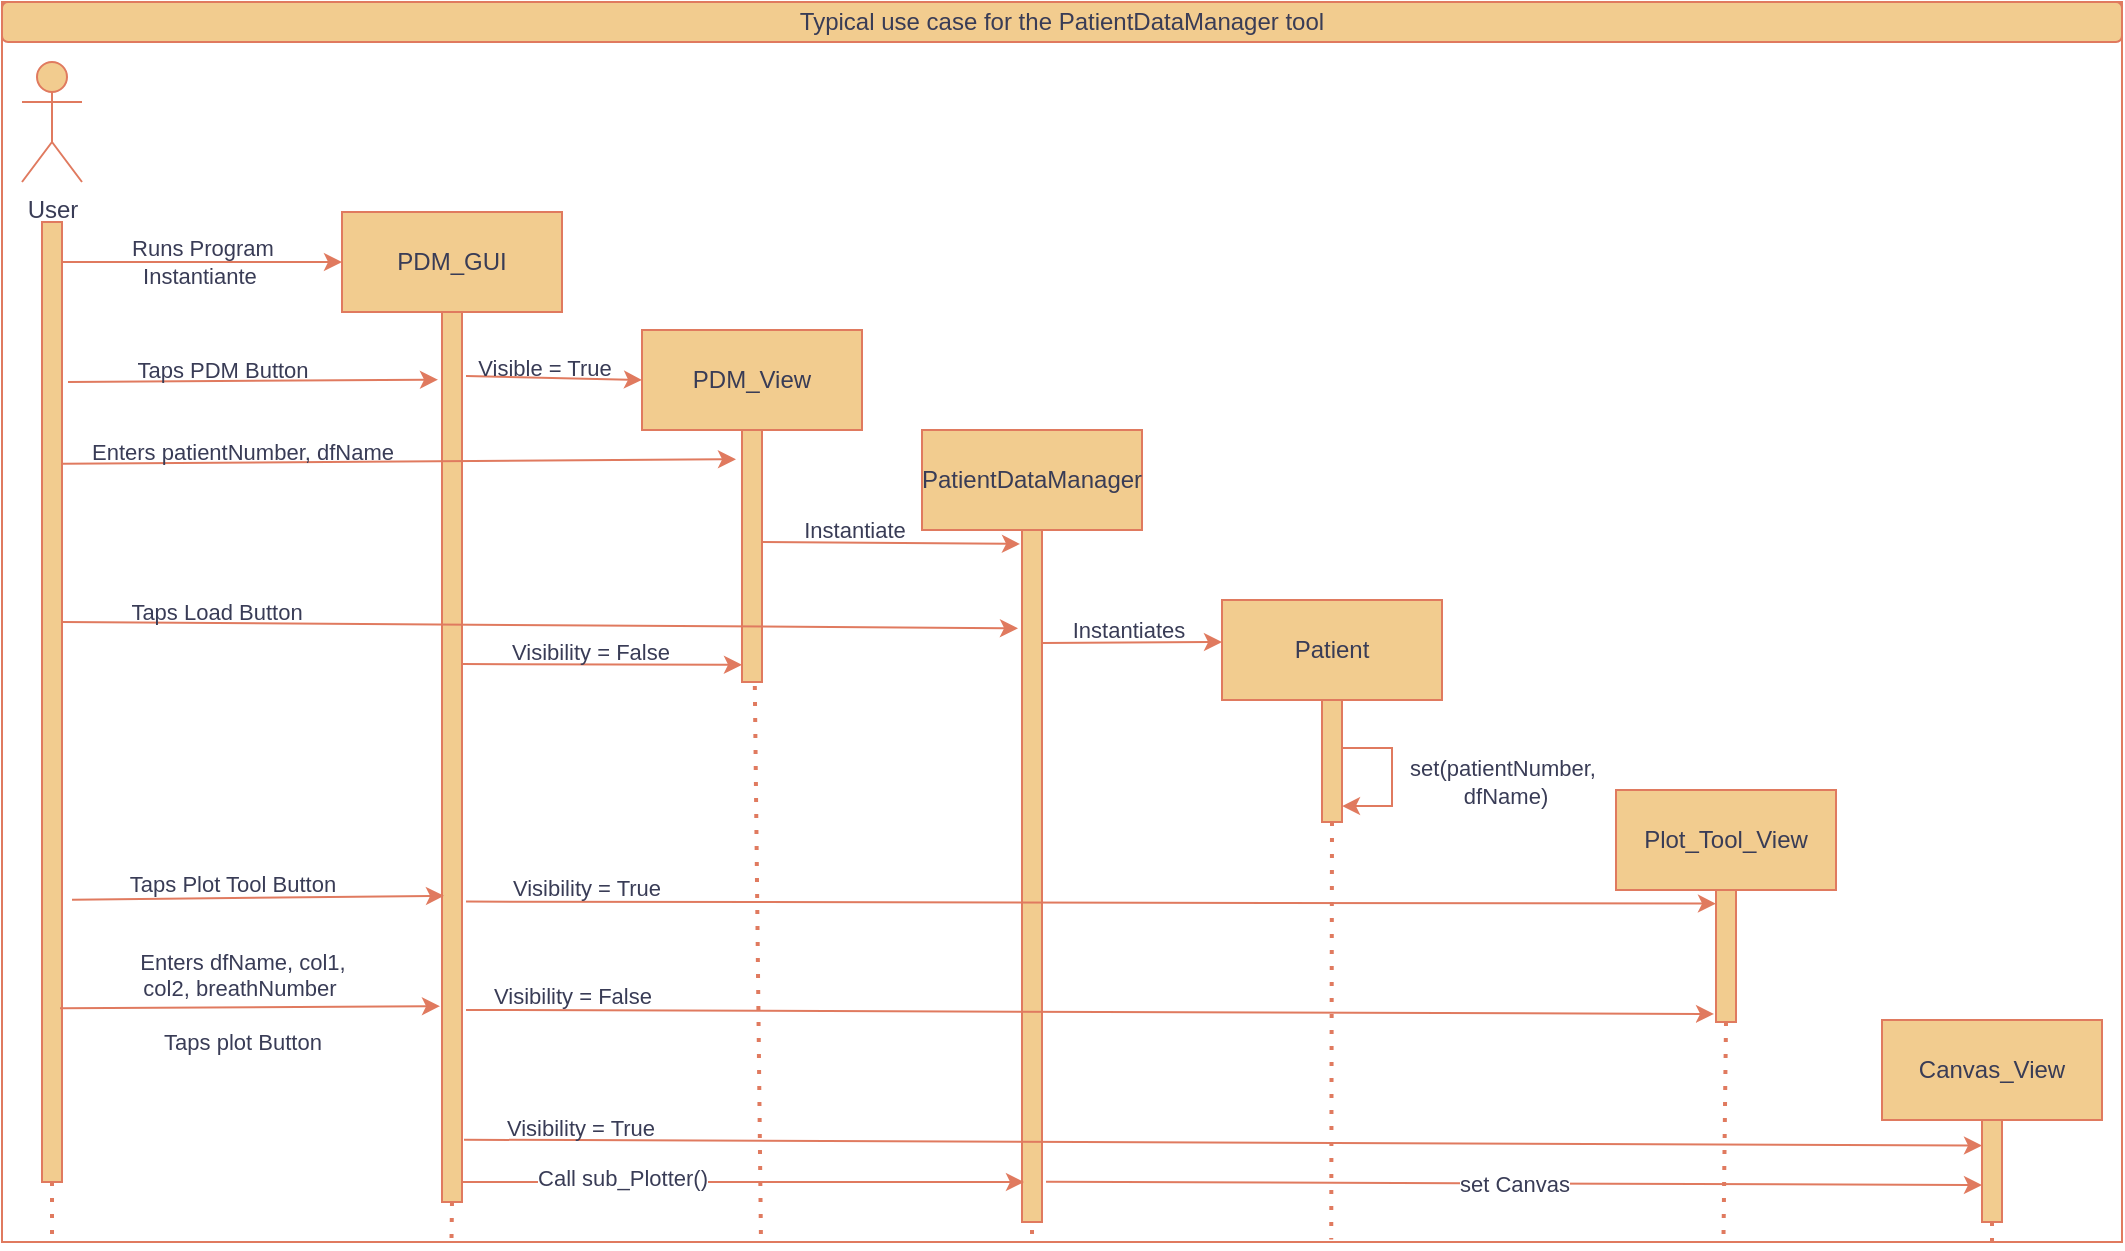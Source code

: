 <mxfile version="21.0.6" type="github">
  <diagram name="Page-1" id="uCVn32O05i1Yzrn3YfuR">
    <mxGraphModel dx="1434" dy="756" grid="1" gridSize="10" guides="1" tooltips="1" connect="1" arrows="1" fold="1" page="1" pageScale="1" pageWidth="827" pageHeight="1169" math="0" shadow="0">
      <root>
        <mxCell id="0" />
        <mxCell id="1" parent="0" />
        <mxCell id="FcdRBvqcY3o4qL-59N1J-69" value="" style="rounded=0;whiteSpace=wrap;html=1;strokeColor=#E07A5F;fontColor=#393C56;fillColor=none;" vertex="1" parent="1">
          <mxGeometry x="20" y="10" width="1060" height="620" as="geometry" />
        </mxCell>
        <mxCell id="FcdRBvqcY3o4qL-59N1J-1" value="PDM_GUI" style="rounded=0;whiteSpace=wrap;html=1;labelBackgroundColor=none;fillColor=#F2CC8F;strokeColor=#E07A5F;fontColor=#393C56;" vertex="1" parent="1">
          <mxGeometry x="190" y="115" width="110" height="50" as="geometry" />
        </mxCell>
        <mxCell id="FcdRBvqcY3o4qL-59N1J-2" value="PDM_View" style="rounded=0;whiteSpace=wrap;html=1;labelBackgroundColor=none;fillColor=#F2CC8F;strokeColor=#E07A5F;fontColor=#393C56;" vertex="1" parent="1">
          <mxGeometry x="340" y="174" width="110" height="50" as="geometry" />
        </mxCell>
        <mxCell id="FcdRBvqcY3o4qL-59N1J-3" value="" style="endArrow=none;dashed=1;html=1;dashPattern=1 3;strokeWidth=2;rounded=0;exitX=0.5;exitY=1;exitDx=0;exitDy=0;startArrow=none;labelBackgroundColor=none;strokeColor=#E07A5F;fontColor=default;" edge="1" parent="1" source="FcdRBvqcY3o4qL-59N1J-10">
          <mxGeometry width="50" height="50" relative="1" as="geometry">
            <mxPoint x="540" y="285" as="sourcePoint" />
            <mxPoint x="245" y="585" as="targetPoint" />
          </mxGeometry>
        </mxCell>
        <mxCell id="FcdRBvqcY3o4qL-59N1J-4" value="User" style="shape=umlActor;verticalLabelPosition=bottom;verticalAlign=top;html=1;outlineConnect=0;labelBackgroundColor=none;fillColor=#F2CC8F;strokeColor=#E07A5F;fontColor=#393C56;" vertex="1" parent="1">
          <mxGeometry x="30" y="40" width="30" height="60" as="geometry" />
        </mxCell>
        <mxCell id="FcdRBvqcY3o4qL-59N1J-6" value="" style="endArrow=none;dashed=1;html=1;dashPattern=1 3;strokeWidth=2;rounded=0;startArrow=none;labelBackgroundColor=none;strokeColor=#E07A5F;fontColor=default;" edge="1" parent="1" source="FcdRBvqcY3o4qL-59N1J-7">
          <mxGeometry width="50" height="50" relative="1" as="geometry">
            <mxPoint x="45" y="120" as="sourcePoint" />
            <mxPoint x="45" y="520" as="targetPoint" />
          </mxGeometry>
        </mxCell>
        <mxCell id="FcdRBvqcY3o4qL-59N1J-8" style="edgeStyle=orthogonalEdgeStyle;rounded=0;orthogonalLoop=1;jettySize=auto;html=1;labelBackgroundColor=none;strokeColor=#E07A5F;fontColor=default;" edge="1" parent="1" source="FcdRBvqcY3o4qL-59N1J-7">
          <mxGeometry relative="1" as="geometry">
            <mxPoint x="190" y="140" as="targetPoint" />
            <Array as="points">
              <mxPoint x="100" y="140" />
              <mxPoint x="100" y="140" />
            </Array>
          </mxGeometry>
        </mxCell>
        <mxCell id="FcdRBvqcY3o4qL-59N1J-9" value="Runs Program&lt;br&gt;Instantiante&amp;nbsp;" style="edgeLabel;html=1;align=center;verticalAlign=middle;resizable=0;points=[];labelBackgroundColor=none;fontColor=#393C56;" vertex="1" connectable="0" parent="FcdRBvqcY3o4qL-59N1J-8">
          <mxGeometry x="-0.243" y="-1" relative="1" as="geometry">
            <mxPoint x="17" y="-1" as="offset" />
          </mxGeometry>
        </mxCell>
        <mxCell id="FcdRBvqcY3o4qL-59N1J-11" value="" style="endArrow=none;dashed=1;html=1;dashPattern=1 3;strokeWidth=2;rounded=0;exitX=0.5;exitY=1;exitDx=0;exitDy=0;labelBackgroundColor=none;strokeColor=#E07A5F;fontColor=default;" edge="1" parent="1" source="FcdRBvqcY3o4qL-59N1J-1" target="FcdRBvqcY3o4qL-59N1J-10">
          <mxGeometry width="50" height="50" relative="1" as="geometry">
            <mxPoint x="245" y="165" as="sourcePoint" />
            <mxPoint x="245" y="585" as="targetPoint" />
          </mxGeometry>
        </mxCell>
        <mxCell id="FcdRBvqcY3o4qL-59N1J-10" value="" style="rounded=0;whiteSpace=wrap;html=1;labelBackgroundColor=none;fillColor=#F2CC8F;strokeColor=#E07A5F;fontColor=#393C56;" vertex="1" parent="1">
          <mxGeometry x="240" y="165" width="10" height="445" as="geometry" />
        </mxCell>
        <mxCell id="FcdRBvqcY3o4qL-59N1J-15" value="" style="endArrow=classic;html=1;rounded=0;entryX=-0.2;entryY=0.076;entryDx=0;entryDy=0;entryPerimeter=0;labelBackgroundColor=none;strokeColor=#E07A5F;fontColor=default;" edge="1" parent="1" target="FcdRBvqcY3o4qL-59N1J-10">
          <mxGeometry width="50" height="50" relative="1" as="geometry">
            <mxPoint x="53" y="200" as="sourcePoint" />
            <mxPoint x="239" y="204.96" as="targetPoint" />
          </mxGeometry>
        </mxCell>
        <mxCell id="FcdRBvqcY3o4qL-59N1J-16" value="Taps PDM Button" style="edgeLabel;html=1;align=center;verticalAlign=middle;resizable=0;points=[];labelBackgroundColor=none;fontColor=#393C56;" vertex="1" connectable="0" parent="FcdRBvqcY3o4qL-59N1J-15">
          <mxGeometry x="0.215" y="2" relative="1" as="geometry">
            <mxPoint x="-36" y="-4" as="offset" />
          </mxGeometry>
        </mxCell>
        <mxCell id="FcdRBvqcY3o4qL-59N1J-17" value="" style="endArrow=classic;html=1;rounded=0;exitX=1.2;exitY=0.072;exitDx=0;exitDy=0;exitPerimeter=0;entryX=0;entryY=0.5;entryDx=0;entryDy=0;labelBackgroundColor=none;strokeColor=#E07A5F;fontColor=default;" edge="1" parent="1" source="FcdRBvqcY3o4qL-59N1J-10" target="FcdRBvqcY3o4qL-59N1J-2">
          <mxGeometry width="50" height="50" relative="1" as="geometry">
            <mxPoint x="390" y="310" as="sourcePoint" />
            <mxPoint x="440" y="260" as="targetPoint" />
          </mxGeometry>
        </mxCell>
        <mxCell id="FcdRBvqcY3o4qL-59N1J-18" value="Visible = True" style="edgeLabel;html=1;align=center;verticalAlign=middle;resizable=0;points=[];labelBackgroundColor=none;fontColor=#393C56;" vertex="1" connectable="0" parent="FcdRBvqcY3o4qL-59N1J-17">
          <mxGeometry x="-0.267" y="-1" relative="1" as="geometry">
            <mxPoint x="6" y="-6" as="offset" />
          </mxGeometry>
        </mxCell>
        <mxCell id="FcdRBvqcY3o4qL-59N1J-19" value="" style="endArrow=none;dashed=1;html=1;dashPattern=1 3;strokeWidth=2;rounded=0;labelBackgroundColor=none;strokeColor=#E07A5F;fontColor=default;entryX=0.358;entryY=0.998;entryDx=0;entryDy=0;entryPerimeter=0;" edge="1" parent="1" target="FcdRBvqcY3o4qL-59N1J-69">
          <mxGeometry width="50" height="50" relative="1" as="geometry">
            <mxPoint x="395" y="224" as="sourcePoint" />
            <mxPoint x="400" y="630" as="targetPoint" />
          </mxGeometry>
        </mxCell>
        <mxCell id="FcdRBvqcY3o4qL-59N1J-20" value="" style="rounded=0;whiteSpace=wrap;html=1;labelBackgroundColor=none;fillColor=#F2CC8F;strokeColor=#E07A5F;fontColor=#393C56;" vertex="1" parent="1">
          <mxGeometry x="390" y="224" width="10" height="126" as="geometry" />
        </mxCell>
        <mxCell id="FcdRBvqcY3o4qL-59N1J-21" value="" style="endArrow=none;dashed=1;html=1;dashPattern=1 3;strokeWidth=2;rounded=0;labelBackgroundColor=none;strokeColor=#E07A5F;fontColor=default;" edge="1" parent="1" target="FcdRBvqcY3o4qL-59N1J-7">
          <mxGeometry width="50" height="50" relative="1" as="geometry">
            <mxPoint x="45" y="120" as="sourcePoint" />
            <mxPoint x="45" y="520" as="targetPoint" />
          </mxGeometry>
        </mxCell>
        <mxCell id="FcdRBvqcY3o4qL-59N1J-7" value="" style="rounded=0;whiteSpace=wrap;html=1;labelBackgroundColor=none;fillColor=#F2CC8F;strokeColor=#E07A5F;fontColor=#393C56;" vertex="1" parent="1">
          <mxGeometry x="40" y="120" width="10" height="310" as="geometry" />
        </mxCell>
        <mxCell id="FcdRBvqcY3o4qL-59N1J-22" value="" style="endArrow=classic;html=1;rounded=0;exitX=1;exitY=0.39;exitDx=0;exitDy=0;exitPerimeter=0;entryX=-0.3;entryY=0.116;entryDx=0;entryDy=0;entryPerimeter=0;labelBackgroundColor=none;strokeColor=#E07A5F;fontColor=default;" edge="1" parent="1" source="FcdRBvqcY3o4qL-59N1J-7" target="FcdRBvqcY3o4qL-59N1J-20">
          <mxGeometry width="50" height="50" relative="1" as="geometry">
            <mxPoint x="390" y="310" as="sourcePoint" />
            <mxPoint x="440" y="260" as="targetPoint" />
          </mxGeometry>
        </mxCell>
        <mxCell id="FcdRBvqcY3o4qL-59N1J-23" value="Enters patientNumber, dfName" style="edgeLabel;html=1;align=center;verticalAlign=middle;resizable=0;points=[];labelBackgroundColor=none;fontColor=#393C56;" vertex="1" connectable="0" parent="FcdRBvqcY3o4qL-59N1J-22">
          <mxGeometry x="-0.624" y="3" relative="1" as="geometry">
            <mxPoint x="26" y="-3" as="offset" />
          </mxGeometry>
        </mxCell>
        <mxCell id="FcdRBvqcY3o4qL-59N1J-24" value="PatientDataManager" style="rounded=0;whiteSpace=wrap;html=1;labelBackgroundColor=none;fillColor=#F2CC8F;strokeColor=#E07A5F;fontColor=#393C56;" vertex="1" parent="1">
          <mxGeometry x="480" y="224" width="110" height="50" as="geometry" />
        </mxCell>
        <mxCell id="FcdRBvqcY3o4qL-59N1J-26" value="" style="rounded=0;whiteSpace=wrap;html=1;labelBackgroundColor=none;fillColor=#F2CC8F;strokeColor=#E07A5F;fontColor=#393C56;" vertex="1" parent="1">
          <mxGeometry x="40" y="120" width="10" height="480" as="geometry" />
        </mxCell>
        <mxCell id="FcdRBvqcY3o4qL-59N1J-27" value="" style="endArrow=none;dashed=1;html=1;dashPattern=1 3;strokeWidth=2;rounded=0;startArrow=none;labelBackgroundColor=none;strokeColor=#E07A5F;fontColor=default;" edge="1" parent="1">
          <mxGeometry width="50" height="50" relative="1" as="geometry">
            <mxPoint x="535" y="584" as="sourcePoint" />
            <mxPoint x="535" y="630" as="targetPoint" />
          </mxGeometry>
        </mxCell>
        <mxCell id="FcdRBvqcY3o4qL-59N1J-28" value="" style="rounded=0;whiteSpace=wrap;html=1;labelBackgroundColor=none;fillColor=#F2CC8F;strokeColor=#E07A5F;fontColor=#393C56;" vertex="1" parent="1">
          <mxGeometry x="530" y="274" width="10" height="346" as="geometry" />
        </mxCell>
        <mxCell id="FcdRBvqcY3o4qL-59N1J-29" value="" style="endArrow=classic;html=1;rounded=0;entryX=-0.1;entryY=0.087;entryDx=0;entryDy=0;entryPerimeter=0;labelBackgroundColor=none;strokeColor=#E07A5F;fontColor=default;" edge="1" parent="1">
          <mxGeometry width="50" height="50" relative="1" as="geometry">
            <mxPoint x="400" y="280" as="sourcePoint" />
            <mxPoint x="529" y="280.97" as="targetPoint" />
          </mxGeometry>
        </mxCell>
        <mxCell id="FcdRBvqcY3o4qL-59N1J-30" value="Instantiate" style="edgeLabel;html=1;align=center;verticalAlign=middle;resizable=0;points=[];labelBackgroundColor=none;fontColor=#393C56;" vertex="1" connectable="0" parent="FcdRBvqcY3o4qL-59N1J-29">
          <mxGeometry x="0.24" relative="1" as="geometry">
            <mxPoint x="-34" y="-7" as="offset" />
          </mxGeometry>
        </mxCell>
        <mxCell id="FcdRBvqcY3o4qL-59N1J-31" value="" style="endArrow=classic;html=1;rounded=0;entryX=-0.2;entryY=0.142;entryDx=0;entryDy=0;entryPerimeter=0;labelBackgroundColor=none;strokeColor=#E07A5F;fontColor=default;" edge="1" parent="1" target="FcdRBvqcY3o4qL-59N1J-28">
          <mxGeometry width="50" height="50" relative="1" as="geometry">
            <mxPoint x="50" y="320" as="sourcePoint" />
            <mxPoint x="440" y="260" as="targetPoint" />
          </mxGeometry>
        </mxCell>
        <mxCell id="FcdRBvqcY3o4qL-59N1J-32" value="Taps Load Button" style="edgeLabel;html=1;align=center;verticalAlign=middle;resizable=0;points=[];labelBackgroundColor=none;fontColor=#393C56;" vertex="1" connectable="0" parent="FcdRBvqcY3o4qL-59N1J-31">
          <mxGeometry x="-0.799" y="1" relative="1" as="geometry">
            <mxPoint x="29" y="-5" as="offset" />
          </mxGeometry>
        </mxCell>
        <mxCell id="FcdRBvqcY3o4qL-59N1J-33" value="" style="endArrow=classic;html=1;rounded=0;exitX=1;exitY=0.25;exitDx=0;exitDy=0;labelBackgroundColor=none;strokeColor=#E07A5F;fontColor=default;" edge="1" parent="1">
          <mxGeometry width="50" height="50" relative="1" as="geometry">
            <mxPoint x="540" y="330.5" as="sourcePoint" />
            <mxPoint x="630" y="330" as="targetPoint" />
          </mxGeometry>
        </mxCell>
        <mxCell id="FcdRBvqcY3o4qL-59N1J-35" value="Instantiates" style="edgeLabel;html=1;align=center;verticalAlign=middle;resizable=0;points=[];labelBackgroundColor=none;fontColor=#393C56;" vertex="1" connectable="0" parent="FcdRBvqcY3o4qL-59N1J-33">
          <mxGeometry x="-0.267" relative="1" as="geometry">
            <mxPoint x="10" y="-7" as="offset" />
          </mxGeometry>
        </mxCell>
        <mxCell id="FcdRBvqcY3o4qL-59N1J-34" value="Patient" style="rounded=0;whiteSpace=wrap;html=1;labelBackgroundColor=none;fillColor=#F2CC8F;strokeColor=#E07A5F;fontColor=#393C56;" vertex="1" parent="1">
          <mxGeometry x="630" y="309" width="110" height="50" as="geometry" />
        </mxCell>
        <mxCell id="FcdRBvqcY3o4qL-59N1J-36" value="" style="endArrow=classic;html=1;rounded=0;exitX=1.5;exitY=0.706;exitDx=0;exitDy=0;exitPerimeter=0;entryX=0.1;entryY=0.656;entryDx=0;entryDy=0;entryPerimeter=0;labelBackgroundColor=none;strokeColor=#E07A5F;fontColor=default;" edge="1" parent="1" source="FcdRBvqcY3o4qL-59N1J-26" target="FcdRBvqcY3o4qL-59N1J-10">
          <mxGeometry width="50" height="50" relative="1" as="geometry">
            <mxPoint x="390" y="310" as="sourcePoint" />
            <mxPoint x="440" y="260" as="targetPoint" />
          </mxGeometry>
        </mxCell>
        <mxCell id="FcdRBvqcY3o4qL-59N1J-37" value="Taps Plot Tool Button" style="edgeLabel;html=1;align=center;verticalAlign=middle;resizable=0;points=[];labelBackgroundColor=none;fontColor=#393C56;" vertex="1" connectable="0" parent="FcdRBvqcY3o4qL-59N1J-36">
          <mxGeometry x="0.487" y="3" relative="1" as="geometry">
            <mxPoint x="-59" y="-4" as="offset" />
          </mxGeometry>
        </mxCell>
        <mxCell id="FcdRBvqcY3o4qL-59N1J-38" value="" style="endArrow=classic;html=1;rounded=0;entryX=0;entryY=0.932;entryDx=0;entryDy=0;entryPerimeter=0;labelBackgroundColor=none;strokeColor=#E07A5F;fontColor=default;" edge="1" parent="1" target="FcdRBvqcY3o4qL-59N1J-20">
          <mxGeometry width="50" height="50" relative="1" as="geometry">
            <mxPoint x="250" y="341" as="sourcePoint" />
            <mxPoint x="440" y="260" as="targetPoint" />
          </mxGeometry>
        </mxCell>
        <mxCell id="FcdRBvqcY3o4qL-59N1J-39" value="Visibility = False" style="edgeLabel;html=1;align=center;verticalAlign=middle;resizable=0;points=[];labelBackgroundColor=none;fontColor=#393C56;" vertex="1" connectable="0" parent="FcdRBvqcY3o4qL-59N1J-38">
          <mxGeometry x="0.485" y="-2" relative="1" as="geometry">
            <mxPoint x="-40" y="-9" as="offset" />
          </mxGeometry>
        </mxCell>
        <mxCell id="FcdRBvqcY3o4qL-59N1J-40" value="" style="endArrow=none;dashed=1;html=1;dashPattern=1 3;strokeWidth=2;rounded=0;startArrow=none;exitX=0.5;exitY=1;exitDx=0;exitDy=0;labelBackgroundColor=none;strokeColor=#E07A5F;fontColor=default;entryX=0.627;entryY=0.998;entryDx=0;entryDy=0;entryPerimeter=0;" edge="1" parent="1" source="FcdRBvqcY3o4qL-59N1J-41" target="FcdRBvqcY3o4qL-59N1J-69">
          <mxGeometry width="50" height="50" relative="1" as="geometry">
            <mxPoint x="685" y="669" as="sourcePoint" />
            <mxPoint x="685" y="630" as="targetPoint" />
          </mxGeometry>
        </mxCell>
        <mxCell id="FcdRBvqcY3o4qL-59N1J-41" value="" style="rounded=0;whiteSpace=wrap;html=1;labelBackgroundColor=none;fillColor=#F2CC8F;strokeColor=#E07A5F;fontColor=#393C56;" vertex="1" parent="1">
          <mxGeometry x="680" y="359" width="10" height="61" as="geometry" />
        </mxCell>
        <mxCell id="FcdRBvqcY3o4qL-59N1J-43" value="" style="endArrow=classic;html=1;rounded=0;entryX=1.5;entryY=0.171;entryDx=0;entryDy=0;entryPerimeter=0;labelBackgroundColor=none;strokeColor=#E07A5F;fontColor=default;" edge="1" parent="1">
          <mxGeometry width="50" height="50" relative="1" as="geometry">
            <mxPoint x="690" y="383" as="sourcePoint" />
            <mxPoint x="690" y="412.01" as="targetPoint" />
            <Array as="points">
              <mxPoint x="715" y="383" />
              <mxPoint x="715" y="412" />
            </Array>
          </mxGeometry>
        </mxCell>
        <mxCell id="FcdRBvqcY3o4qL-59N1J-44" value="set(patientNumber,&lt;br&gt;&amp;nbsp;dfName)" style="edgeLabel;html=1;align=center;verticalAlign=middle;resizable=0;points=[];labelBackgroundColor=none;fontColor=#393C56;" vertex="1" connectable="0" parent="FcdRBvqcY3o4qL-59N1J-43">
          <mxGeometry x="-0.224" y="1" relative="1" as="geometry">
            <mxPoint x="54" y="11" as="offset" />
          </mxGeometry>
        </mxCell>
        <mxCell id="FcdRBvqcY3o4qL-59N1J-45" value="Plot_Tool_View" style="rounded=0;whiteSpace=wrap;html=1;labelBackgroundColor=none;fillColor=#F2CC8F;strokeColor=#E07A5F;fontColor=#393C56;" vertex="1" parent="1">
          <mxGeometry x="827" y="404" width="110" height="50" as="geometry" />
        </mxCell>
        <mxCell id="FcdRBvqcY3o4qL-59N1J-46" value="" style="endArrow=none;dashed=1;html=1;dashPattern=1 3;strokeWidth=2;rounded=0;exitX=0.5;exitY=1;exitDx=0;exitDy=0;startArrow=none;labelBackgroundColor=none;strokeColor=#E07A5F;fontColor=default;entryX=0.812;entryY=1;entryDx=0;entryDy=0;entryPerimeter=0;" edge="1" parent="1" source="FcdRBvqcY3o4qL-59N1J-47" target="FcdRBvqcY3o4qL-59N1J-69">
          <mxGeometry width="50" height="50" relative="1" as="geometry">
            <mxPoint x="1177" y="590" as="sourcePoint" />
            <mxPoint x="882" y="630" as="targetPoint" />
          </mxGeometry>
        </mxCell>
        <mxCell id="FcdRBvqcY3o4qL-59N1J-47" value="" style="rounded=0;whiteSpace=wrap;html=1;labelBackgroundColor=none;fillColor=#F2CC8F;strokeColor=#E07A5F;fontColor=#393C56;" vertex="1" parent="1">
          <mxGeometry x="877" y="454" width="10" height="66" as="geometry" />
        </mxCell>
        <mxCell id="FcdRBvqcY3o4qL-59N1J-48" value="" style="endArrow=classic;html=1;rounded=0;exitX=1.2;exitY=0.658;exitDx=0;exitDy=0;exitPerimeter=0;entryX=0;entryY=0.073;entryDx=0;entryDy=0;entryPerimeter=0;labelBackgroundColor=none;strokeColor=#E07A5F;fontColor=default;" edge="1" parent="1">
          <mxGeometry width="50" height="50" relative="1" as="geometry">
            <mxPoint x="252" y="459.81" as="sourcePoint" />
            <mxPoint x="877" y="460.818" as="targetPoint" />
          </mxGeometry>
        </mxCell>
        <mxCell id="FcdRBvqcY3o4qL-59N1J-49" value="Visibility = True" style="edgeLabel;html=1;align=center;verticalAlign=middle;resizable=0;points=[];labelBackgroundColor=none;fontColor=#393C56;" vertex="1" connectable="0" parent="FcdRBvqcY3o4qL-59N1J-48">
          <mxGeometry x="-0.738" relative="1" as="geometry">
            <mxPoint x="-22" y="-7" as="offset" />
          </mxGeometry>
        </mxCell>
        <mxCell id="FcdRBvqcY3o4qL-59N1J-50" value="" style="endArrow=classic;html=1;rounded=0;exitX=0.9;exitY=0.819;exitDx=0;exitDy=0;exitPerimeter=0;entryX=-0.1;entryY=0.78;entryDx=0;entryDy=0;entryPerimeter=0;labelBackgroundColor=none;strokeColor=#E07A5F;fontColor=default;" edge="1" parent="1" source="FcdRBvqcY3o4qL-59N1J-26" target="FcdRBvqcY3o4qL-59N1J-10">
          <mxGeometry width="50" height="50" relative="1" as="geometry">
            <mxPoint x="390" y="440" as="sourcePoint" />
            <mxPoint x="440" y="390" as="targetPoint" />
          </mxGeometry>
        </mxCell>
        <mxCell id="FcdRBvqcY3o4qL-59N1J-51" value="Enters dfName, col1, &lt;br&gt;col2, breathNumber&amp;nbsp;&lt;br&gt;&lt;br&gt;Taps plot Button" style="edgeLabel;html=1;align=center;verticalAlign=middle;resizable=0;points=[];labelBackgroundColor=none;fontColor=#393C56;" vertex="1" connectable="0" parent="FcdRBvqcY3o4qL-59N1J-50">
          <mxGeometry x="-0.8" y="-3" relative="1" as="geometry">
            <mxPoint x="72" y="-6" as="offset" />
          </mxGeometry>
        </mxCell>
        <mxCell id="FcdRBvqcY3o4qL-59N1J-56" value="" style="endArrow=classic;html=1;rounded=0;entryX=-0.1;entryY=0.948;entryDx=0;entryDy=0;entryPerimeter=0;exitX=1.2;exitY=0.892;exitDx=0;exitDy=0;exitPerimeter=0;labelBackgroundColor=none;strokeColor=#E07A5F;fontColor=default;" edge="1" parent="1">
          <mxGeometry width="50" height="50" relative="1" as="geometry">
            <mxPoint x="252" y="513.94" as="sourcePoint" />
            <mxPoint x="876" y="515.968" as="targetPoint" />
          </mxGeometry>
        </mxCell>
        <mxCell id="FcdRBvqcY3o4qL-59N1J-58" value="Visibility = False" style="edgeLabel;html=1;align=center;verticalAlign=middle;resizable=0;points=[];labelBackgroundColor=none;fontColor=#393C56;" vertex="1" connectable="0" parent="FcdRBvqcY3o4qL-59N1J-56">
          <mxGeometry x="-0.831" relative="1" as="geometry">
            <mxPoint y="-7" as="offset" />
          </mxGeometry>
        </mxCell>
        <mxCell id="FcdRBvqcY3o4qL-59N1J-59" value="Canvas_View" style="rounded=0;whiteSpace=wrap;html=1;labelBackgroundColor=none;fillColor=#F2CC8F;strokeColor=#E07A5F;fontColor=#393C56;" vertex="1" parent="1">
          <mxGeometry x="960" y="519" width="110" height="50" as="geometry" />
        </mxCell>
        <mxCell id="FcdRBvqcY3o4qL-59N1J-60" value="" style="endArrow=none;dashed=1;html=1;dashPattern=1 3;strokeWidth=2;rounded=0;exitX=0.5;exitY=1;exitDx=0;exitDy=0;startArrow=none;labelBackgroundColor=none;strokeColor=#E07A5F;fontColor=default;" edge="1" parent="1" source="FcdRBvqcY3o4qL-59N1J-61">
          <mxGeometry width="50" height="50" relative="1" as="geometry">
            <mxPoint x="1310" y="710" as="sourcePoint" />
            <mxPoint x="1015" y="630" as="targetPoint" />
          </mxGeometry>
        </mxCell>
        <mxCell id="FcdRBvqcY3o4qL-59N1J-61" value="" style="rounded=0;whiteSpace=wrap;html=1;labelBackgroundColor=none;fillColor=#F2CC8F;strokeColor=#E07A5F;fontColor=#393C56;" vertex="1" parent="1">
          <mxGeometry x="1010" y="569" width="10" height="51" as="geometry" />
        </mxCell>
        <mxCell id="FcdRBvqcY3o4qL-59N1J-62" value="" style="endArrow=classic;html=1;rounded=0;entryX=0;entryY=0.25;entryDx=0;entryDy=0;exitX=1.1;exitY=0.93;exitDx=0;exitDy=0;exitPerimeter=0;labelBackgroundColor=none;strokeColor=#E07A5F;fontColor=default;" edge="1" parent="1" source="FcdRBvqcY3o4qL-59N1J-10" target="FcdRBvqcY3o4qL-59N1J-61">
          <mxGeometry width="50" height="50" relative="1" as="geometry">
            <mxPoint x="250" y="610" as="sourcePoint" />
            <mxPoint x="440" y="370" as="targetPoint" />
          </mxGeometry>
        </mxCell>
        <mxCell id="FcdRBvqcY3o4qL-59N1J-63" value="Visibility = True" style="edgeLabel;html=1;align=center;verticalAlign=middle;resizable=0;points=[];labelBackgroundColor=none;fontColor=#393C56;" vertex="1" connectable="0" parent="FcdRBvqcY3o4qL-59N1J-62">
          <mxGeometry x="-0.847" y="-3" relative="1" as="geometry">
            <mxPoint y="-9" as="offset" />
          </mxGeometry>
        </mxCell>
        <mxCell id="FcdRBvqcY3o4qL-59N1J-65" value="" style="endArrow=none;dashed=1;html=1;dashPattern=1 3;strokeWidth=2;rounded=0;exitX=0.5;exitY=1;exitDx=0;exitDy=0;labelBackgroundColor=none;strokeColor=#E07A5F;fontColor=default;entryX=0.212;entryY=1.002;entryDx=0;entryDy=0;entryPerimeter=0;" edge="1" parent="1" source="FcdRBvqcY3o4qL-59N1J-10" target="FcdRBvqcY3o4qL-59N1J-69">
          <mxGeometry width="50" height="50" relative="1" as="geometry">
            <mxPoint x="600" y="500" as="sourcePoint" />
            <mxPoint x="245" y="640" as="targetPoint" />
          </mxGeometry>
        </mxCell>
        <mxCell id="FcdRBvqcY3o4qL-59N1J-66" value="" style="endArrow=none;dashed=1;html=1;dashPattern=1 3;strokeWidth=2;rounded=0;exitX=0.5;exitY=1;exitDx=0;exitDy=0;labelBackgroundColor=none;strokeColor=#E07A5F;fontColor=default;" edge="1" parent="1" source="FcdRBvqcY3o4qL-59N1J-26">
          <mxGeometry width="50" height="50" relative="1" as="geometry">
            <mxPoint x="600" y="500" as="sourcePoint" />
            <mxPoint x="45" y="630" as="targetPoint" />
          </mxGeometry>
        </mxCell>
        <mxCell id="FcdRBvqcY3o4qL-59N1J-68" value="Typical use case for the PatientDataManager tool" style="rounded=1;whiteSpace=wrap;html=1;labelBackgroundColor=none;fillColor=#F2CC8F;strokeColor=#E07A5F;fontColor=#393C56;" vertex="1" parent="1">
          <mxGeometry x="20" y="10" width="1060" height="20" as="geometry" />
        </mxCell>
        <mxCell id="FcdRBvqcY3o4qL-59N1J-75" value="" style="endArrow=classic;html=1;rounded=0;strokeColor=#E07A5F;fontColor=#393C56;fillColor=#F2CC8F;exitX=0.9;exitY=0.78;exitDx=0;exitDy=0;exitPerimeter=0;entryX=0;entryY=0.768;entryDx=0;entryDy=0;entryPerimeter=0;" edge="1" parent="1">
          <mxGeometry width="50" height="50" relative="1" as="geometry">
            <mxPoint x="250" y="600" as="sourcePoint" />
            <mxPoint x="531" y="600" as="targetPoint" />
            <Array as="points">
              <mxPoint x="441" y="600" />
            </Array>
          </mxGeometry>
        </mxCell>
        <mxCell id="FcdRBvqcY3o4qL-59N1J-76" value="Call sub_Plotter()" style="edgeLabel;html=1;align=center;verticalAlign=middle;resizable=0;points=[];fontColor=#393C56;" vertex="1" connectable="0" parent="FcdRBvqcY3o4qL-59N1J-75">
          <mxGeometry x="0.438" y="2" relative="1" as="geometry">
            <mxPoint x="-122" as="offset" />
          </mxGeometry>
        </mxCell>
        <mxCell id="FcdRBvqcY3o4qL-59N1J-77" value="set Canvas" style="endArrow=classic;html=1;rounded=0;strokeColor=#E07A5F;fontColor=#393C56;fillColor=#F2CC8F;exitX=1.2;exitY=0.942;exitDx=0;exitDy=0;exitPerimeter=0;entryX=0;entryY=0.5;entryDx=0;entryDy=0;" edge="1" parent="1" source="FcdRBvqcY3o4qL-59N1J-28">
          <mxGeometry width="50" height="50" relative="1" as="geometry">
            <mxPoint x="540" y="606.932" as="sourcePoint" />
            <mxPoint x="1010" y="601.5" as="targetPoint" />
          </mxGeometry>
        </mxCell>
      </root>
    </mxGraphModel>
  </diagram>
</mxfile>
